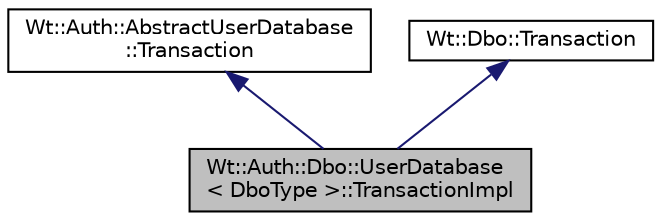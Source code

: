 digraph "Wt::Auth::Dbo::UserDatabase&lt; DboType &gt;::TransactionImpl"
{
 // LATEX_PDF_SIZE
  edge [fontname="Helvetica",fontsize="10",labelfontname="Helvetica",labelfontsize="10"];
  node [fontname="Helvetica",fontsize="10",shape=record];
  Node1 [label="Wt::Auth::Dbo::UserDatabase\l\< DboType \>::TransactionImpl",height=0.2,width=0.4,color="black", fillcolor="grey75", style="filled", fontcolor="black",tooltip=" "];
  Node2 -> Node1 [dir="back",color="midnightblue",fontsize="10",style="solid",fontname="Helvetica"];
  Node2 [label="Wt::Auth::AbstractUserDatabase\l::Transaction",height=0.2,width=0.4,color="black", fillcolor="white", style="filled",URL="$classWt_1_1Auth_1_1AbstractUserDatabase_1_1Transaction.html",tooltip="An abstract transaction."];
  Node3 -> Node1 [dir="back",color="midnightblue",fontsize="10",style="solid",fontname="Helvetica"];
  Node3 [label="Wt::Dbo::Transaction",height=0.2,width=0.4,color="black", fillcolor="white", style="filled",URL="$classWt_1_1Dbo_1_1Transaction.html",tooltip="A database transaction."];
}
